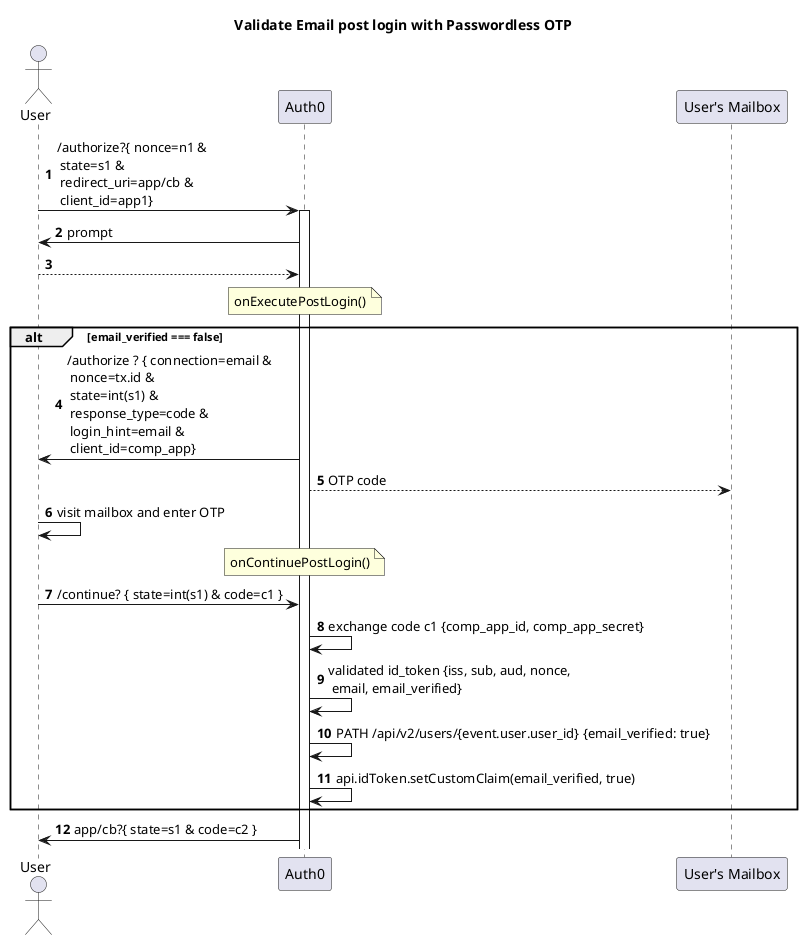 @startuml

title Validate Email post login with Passwordless OTP

autonumber

actor "User" as u
participant "Auth0" as a0
participant "User's Mailbox" as m

u -> a0: /authorize?{ nonce=n1 & \n state=s1 & \n redirect_uri=app/cb & \n client_id=app1}
activate a0
a0 -> u: prompt
u --> a0:

note over a0: onExecutePostLogin()

alt email_verified === false

a0 -> u: /authorize ? { connection=email & \n nonce=tx.id & \n state=int(s1) & \n response_type=code & \n login_hint=email & \n client_id=comp_app}

a0 ---> m: OTP code

u -> u: visit mailbox and enter OTP

note over a0: onContinuePostLogin()

u -> a0: /continue? { state=int(s1) & code=c1 }

a0 -> a0: exchange code c1 {comp_app_id, comp_app_secret}

a0 -> a0: validated id_token {iss, sub, aud, nonce,\n email, email_verified}

a0 -> a0: PATH /api/v2/users/{event.user.user_id} {email_verified: true}

a0 -> a0: api.idToken.setCustomClaim(email_verified, true)
end

a0 -> u: app/cb?{ state=s1 & code=c2 }

@enduml